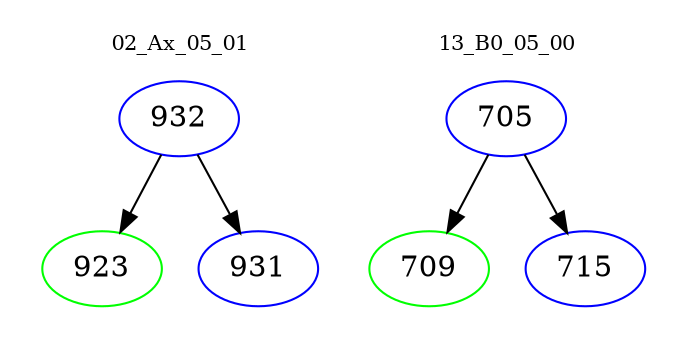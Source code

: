 digraph{
subgraph cluster_0 {
color = white
label = "02_Ax_05_01";
fontsize=10;
T0_932 [label="932", color="blue"]
T0_932 -> T0_923 [color="black"]
T0_923 [label="923", color="green"]
T0_932 -> T0_931 [color="black"]
T0_931 [label="931", color="blue"]
}
subgraph cluster_1 {
color = white
label = "13_B0_05_00";
fontsize=10;
T1_705 [label="705", color="blue"]
T1_705 -> T1_709 [color="black"]
T1_709 [label="709", color="green"]
T1_705 -> T1_715 [color="black"]
T1_715 [label="715", color="blue"]
}
}
